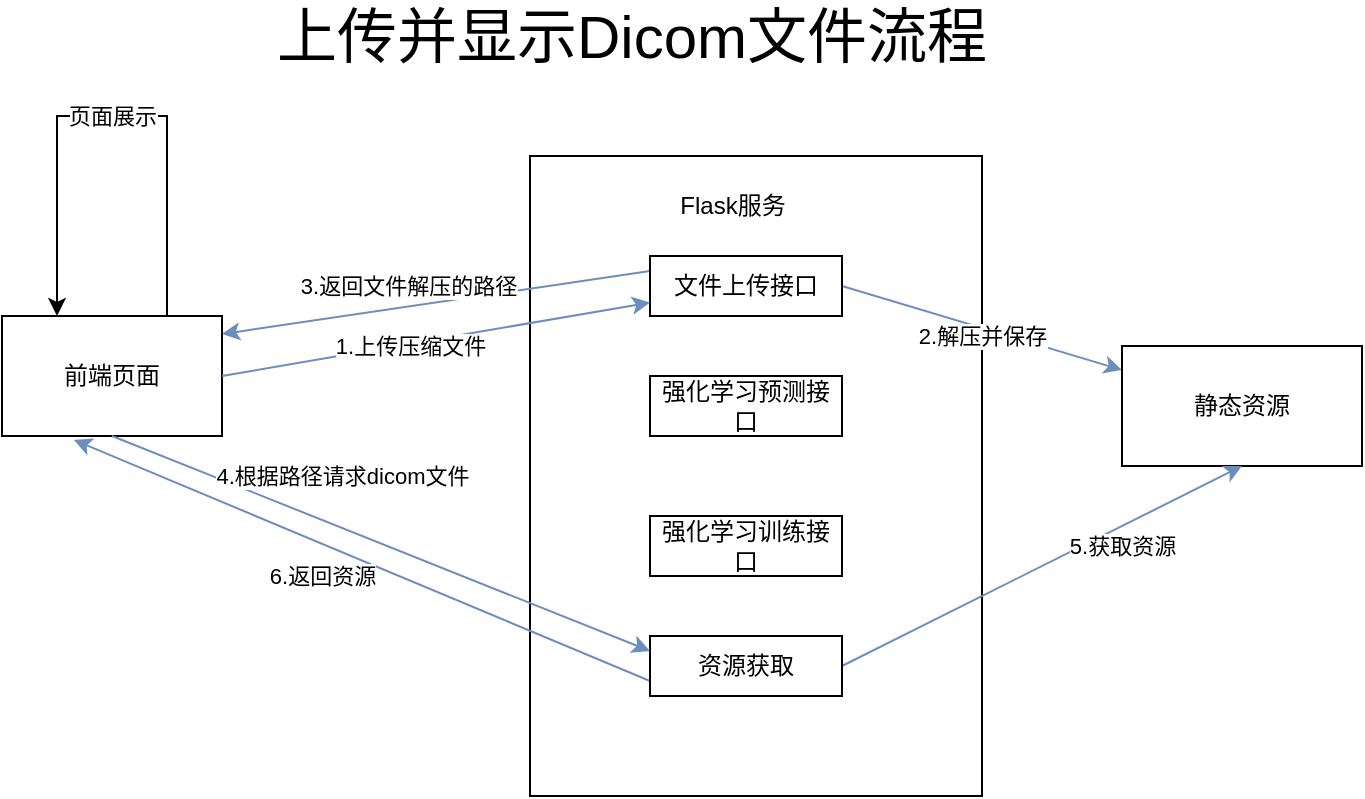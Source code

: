 <mxfile version="14.6.9" type="github">
  <diagram id="7ad8PYq4C3sdmfiY3XCn" name="Page-1">
    <mxGraphModel dx="851" dy="724" grid="1" gridSize="10" guides="1" tooltips="1" connect="1" arrows="1" fold="1" page="1" pageScale="1" pageWidth="827" pageHeight="1169" math="0" shadow="0">
      <root>
        <mxCell id="0" />
        <mxCell id="1" parent="0" />
        <mxCell id="-zWT83MjCz7w2Y13bb8u-31" style="edgeStyle=orthogonalEdgeStyle;rounded=0;orthogonalLoop=1;jettySize=auto;html=1;exitX=0.75;exitY=0;exitDx=0;exitDy=0;entryX=0.25;entryY=0;entryDx=0;entryDy=0;" edge="1" parent="1" source="-zWT83MjCz7w2Y13bb8u-1" target="-zWT83MjCz7w2Y13bb8u-1">
          <mxGeometry relative="1" as="geometry">
            <mxPoint x="120" y="310" as="targetPoint" />
            <Array as="points">
              <mxPoint x="173" y="220" />
              <mxPoint x="118" y="220" />
            </Array>
          </mxGeometry>
        </mxCell>
        <mxCell id="-zWT83MjCz7w2Y13bb8u-32" value="页面展示" style="edgeLabel;html=1;align=center;verticalAlign=middle;resizable=0;points=[];" vertex="1" connectable="0" parent="-zWT83MjCz7w2Y13bb8u-31">
          <mxGeometry x="0.078" y="1" relative="1" as="geometry">
            <mxPoint x="10" y="-1" as="offset" />
          </mxGeometry>
        </mxCell>
        <mxCell id="-zWT83MjCz7w2Y13bb8u-1" value="前端页面" style="rounded=0;whiteSpace=wrap;html=1;" vertex="1" parent="1">
          <mxGeometry x="90" y="320" width="110" height="60" as="geometry" />
        </mxCell>
        <mxCell id="-zWT83MjCz7w2Y13bb8u-2" value="" style="rounded=0;whiteSpace=wrap;html=1;" vertex="1" parent="1">
          <mxGeometry x="354" y="240" width="226" height="320" as="geometry" />
        </mxCell>
        <mxCell id="-zWT83MjCz7w2Y13bb8u-3" value="Flask服务" style="text;html=1;strokeColor=none;fillColor=none;align=center;verticalAlign=middle;whiteSpace=wrap;rounded=0;" vertex="1" parent="1">
          <mxGeometry x="414" y="250" width="83" height="30" as="geometry" />
        </mxCell>
        <mxCell id="-zWT83MjCz7w2Y13bb8u-17" style="edgeStyle=none;rounded=0;orthogonalLoop=1;jettySize=auto;html=1;exitX=1;exitY=0.5;exitDx=0;exitDy=0;fillColor=#dae8fc;strokeColor=#6c8ebf;" edge="1" parent="1" source="-zWT83MjCz7w2Y13bb8u-4" target="-zWT83MjCz7w2Y13bb8u-8">
          <mxGeometry relative="1" as="geometry" />
        </mxCell>
        <mxCell id="-zWT83MjCz7w2Y13bb8u-18" value="2.解压并保存" style="edgeLabel;html=1;align=center;verticalAlign=middle;resizable=0;points=[];" vertex="1" connectable="0" parent="-zWT83MjCz7w2Y13bb8u-17">
          <mxGeometry x="-0.429" relative="1" as="geometry">
            <mxPoint x="30" y="13" as="offset" />
          </mxGeometry>
        </mxCell>
        <mxCell id="-zWT83MjCz7w2Y13bb8u-19" style="edgeStyle=none;rounded=0;orthogonalLoop=1;jettySize=auto;html=1;exitX=0;exitY=0.25;exitDx=0;exitDy=0;entryX=1;entryY=0.15;entryDx=0;entryDy=0;entryPerimeter=0;fillColor=#dae8fc;strokeColor=#6c8ebf;" edge="1" parent="1" source="-zWT83MjCz7w2Y13bb8u-4" target="-zWT83MjCz7w2Y13bb8u-1">
          <mxGeometry relative="1" as="geometry" />
        </mxCell>
        <mxCell id="-zWT83MjCz7w2Y13bb8u-20" value="3.返回文件解压的路径" style="edgeLabel;html=1;align=center;verticalAlign=middle;resizable=0;points=[];" vertex="1" connectable="0" parent="-zWT83MjCz7w2Y13bb8u-19">
          <mxGeometry x="0.398" y="-3" relative="1" as="geometry">
            <mxPoint x="29" y="-12" as="offset" />
          </mxGeometry>
        </mxCell>
        <mxCell id="-zWT83MjCz7w2Y13bb8u-4" value="文件上传接口" style="rounded=0;whiteSpace=wrap;html=1;" vertex="1" parent="1">
          <mxGeometry x="414" y="290" width="96" height="30" as="geometry" />
        </mxCell>
        <mxCell id="-zWT83MjCz7w2Y13bb8u-5" value="强化学习预测接口" style="rounded=0;whiteSpace=wrap;html=1;" vertex="1" parent="1">
          <mxGeometry x="414" y="350" width="96" height="30" as="geometry" />
        </mxCell>
        <mxCell id="-zWT83MjCz7w2Y13bb8u-6" value="强化学习训练接口" style="rounded=0;whiteSpace=wrap;html=1;" vertex="1" parent="1">
          <mxGeometry x="414" y="420" width="96" height="30" as="geometry" />
        </mxCell>
        <mxCell id="-zWT83MjCz7w2Y13bb8u-8" value="静态资源" style="rounded=0;whiteSpace=wrap;html=1;" vertex="1" parent="1">
          <mxGeometry x="650" y="335" width="120" height="60" as="geometry" />
        </mxCell>
        <mxCell id="-zWT83MjCz7w2Y13bb8u-26" style="edgeStyle=none;rounded=0;orthogonalLoop=1;jettySize=auto;html=1;exitX=1;exitY=0.5;exitDx=0;exitDy=0;entryX=0.5;entryY=1;entryDx=0;entryDy=0;fillColor=#dae8fc;strokeColor=#6c8ebf;" edge="1" parent="1" source="-zWT83MjCz7w2Y13bb8u-9" target="-zWT83MjCz7w2Y13bb8u-8">
          <mxGeometry relative="1" as="geometry" />
        </mxCell>
        <mxCell id="-zWT83MjCz7w2Y13bb8u-27" value="5.获取资源" style="edgeLabel;html=1;align=center;verticalAlign=middle;resizable=0;points=[];" vertex="1" connectable="0" parent="-zWT83MjCz7w2Y13bb8u-26">
          <mxGeometry x="0.544" y="-1" relative="1" as="geometry">
            <mxPoint x="-15" y="16" as="offset" />
          </mxGeometry>
        </mxCell>
        <mxCell id="-zWT83MjCz7w2Y13bb8u-29" value="6.返回资源" style="edgeStyle=none;rounded=0;orthogonalLoop=1;jettySize=auto;html=1;exitX=0;exitY=0.75;exitDx=0;exitDy=0;entryX=0.327;entryY=1.033;entryDx=0;entryDy=0;entryPerimeter=0;fillColor=#dae8fc;strokeColor=#6c8ebf;" edge="1" parent="1" source="-zWT83MjCz7w2Y13bb8u-9" target="-zWT83MjCz7w2Y13bb8u-1">
          <mxGeometry x="0.099" y="15" relative="1" as="geometry">
            <mxPoint as="offset" />
          </mxGeometry>
        </mxCell>
        <mxCell id="-zWT83MjCz7w2Y13bb8u-9" value="资源获取" style="rounded=0;whiteSpace=wrap;html=1;" vertex="1" parent="1">
          <mxGeometry x="414" y="480" width="96" height="30" as="geometry" />
        </mxCell>
        <mxCell id="-zWT83MjCz7w2Y13bb8u-12" style="orthogonalLoop=1;jettySize=auto;html=1;exitX=1;exitY=0.5;exitDx=0;exitDy=0;rounded=0;fillColor=#dae8fc;strokeColor=#6c8ebf;" edge="1" parent="1" source="-zWT83MjCz7w2Y13bb8u-1" target="-zWT83MjCz7w2Y13bb8u-4">
          <mxGeometry relative="1" as="geometry" />
        </mxCell>
        <mxCell id="-zWT83MjCz7w2Y13bb8u-15" value="1.上传压缩文件" style="edgeLabel;html=1;align=center;verticalAlign=middle;resizable=0;points=[];" vertex="1" connectable="0" parent="-zWT83MjCz7w2Y13bb8u-12">
          <mxGeometry x="-0.247" y="4" relative="1" as="geometry">
            <mxPoint x="14" y="3" as="offset" />
          </mxGeometry>
        </mxCell>
        <mxCell id="-zWT83MjCz7w2Y13bb8u-23" style="edgeStyle=none;rounded=0;orthogonalLoop=1;jettySize=auto;html=1;exitX=0.5;exitY=1;exitDx=0;exitDy=0;entryX=0;entryY=0.25;entryDx=0;entryDy=0;fillColor=#dae8fc;strokeColor=#6c8ebf;" edge="1" parent="1" source="-zWT83MjCz7w2Y13bb8u-1" target="-zWT83MjCz7w2Y13bb8u-9">
          <mxGeometry relative="1" as="geometry" />
        </mxCell>
        <mxCell id="-zWT83MjCz7w2Y13bb8u-24" value="4.根据路径请求dicom文件" style="edgeLabel;html=1;align=center;verticalAlign=middle;resizable=0;points=[];" vertex="1" connectable="0" parent="-zWT83MjCz7w2Y13bb8u-23">
          <mxGeometry x="-0.298" y="1" relative="1" as="geometry">
            <mxPoint x="20" y="-17" as="offset" />
          </mxGeometry>
        </mxCell>
        <mxCell id="-zWT83MjCz7w2Y13bb8u-33" value="&lt;span style=&quot;font-size: 30px&quot;&gt;上传并显示Dicom文件流程&lt;/span&gt;" style="text;html=1;strokeColor=none;fillColor=none;align=center;verticalAlign=middle;whiteSpace=wrap;rounded=0;" vertex="1" parent="1">
          <mxGeometry x="220" y="170" width="370" height="20" as="geometry" />
        </mxCell>
      </root>
    </mxGraphModel>
  </diagram>
</mxfile>
